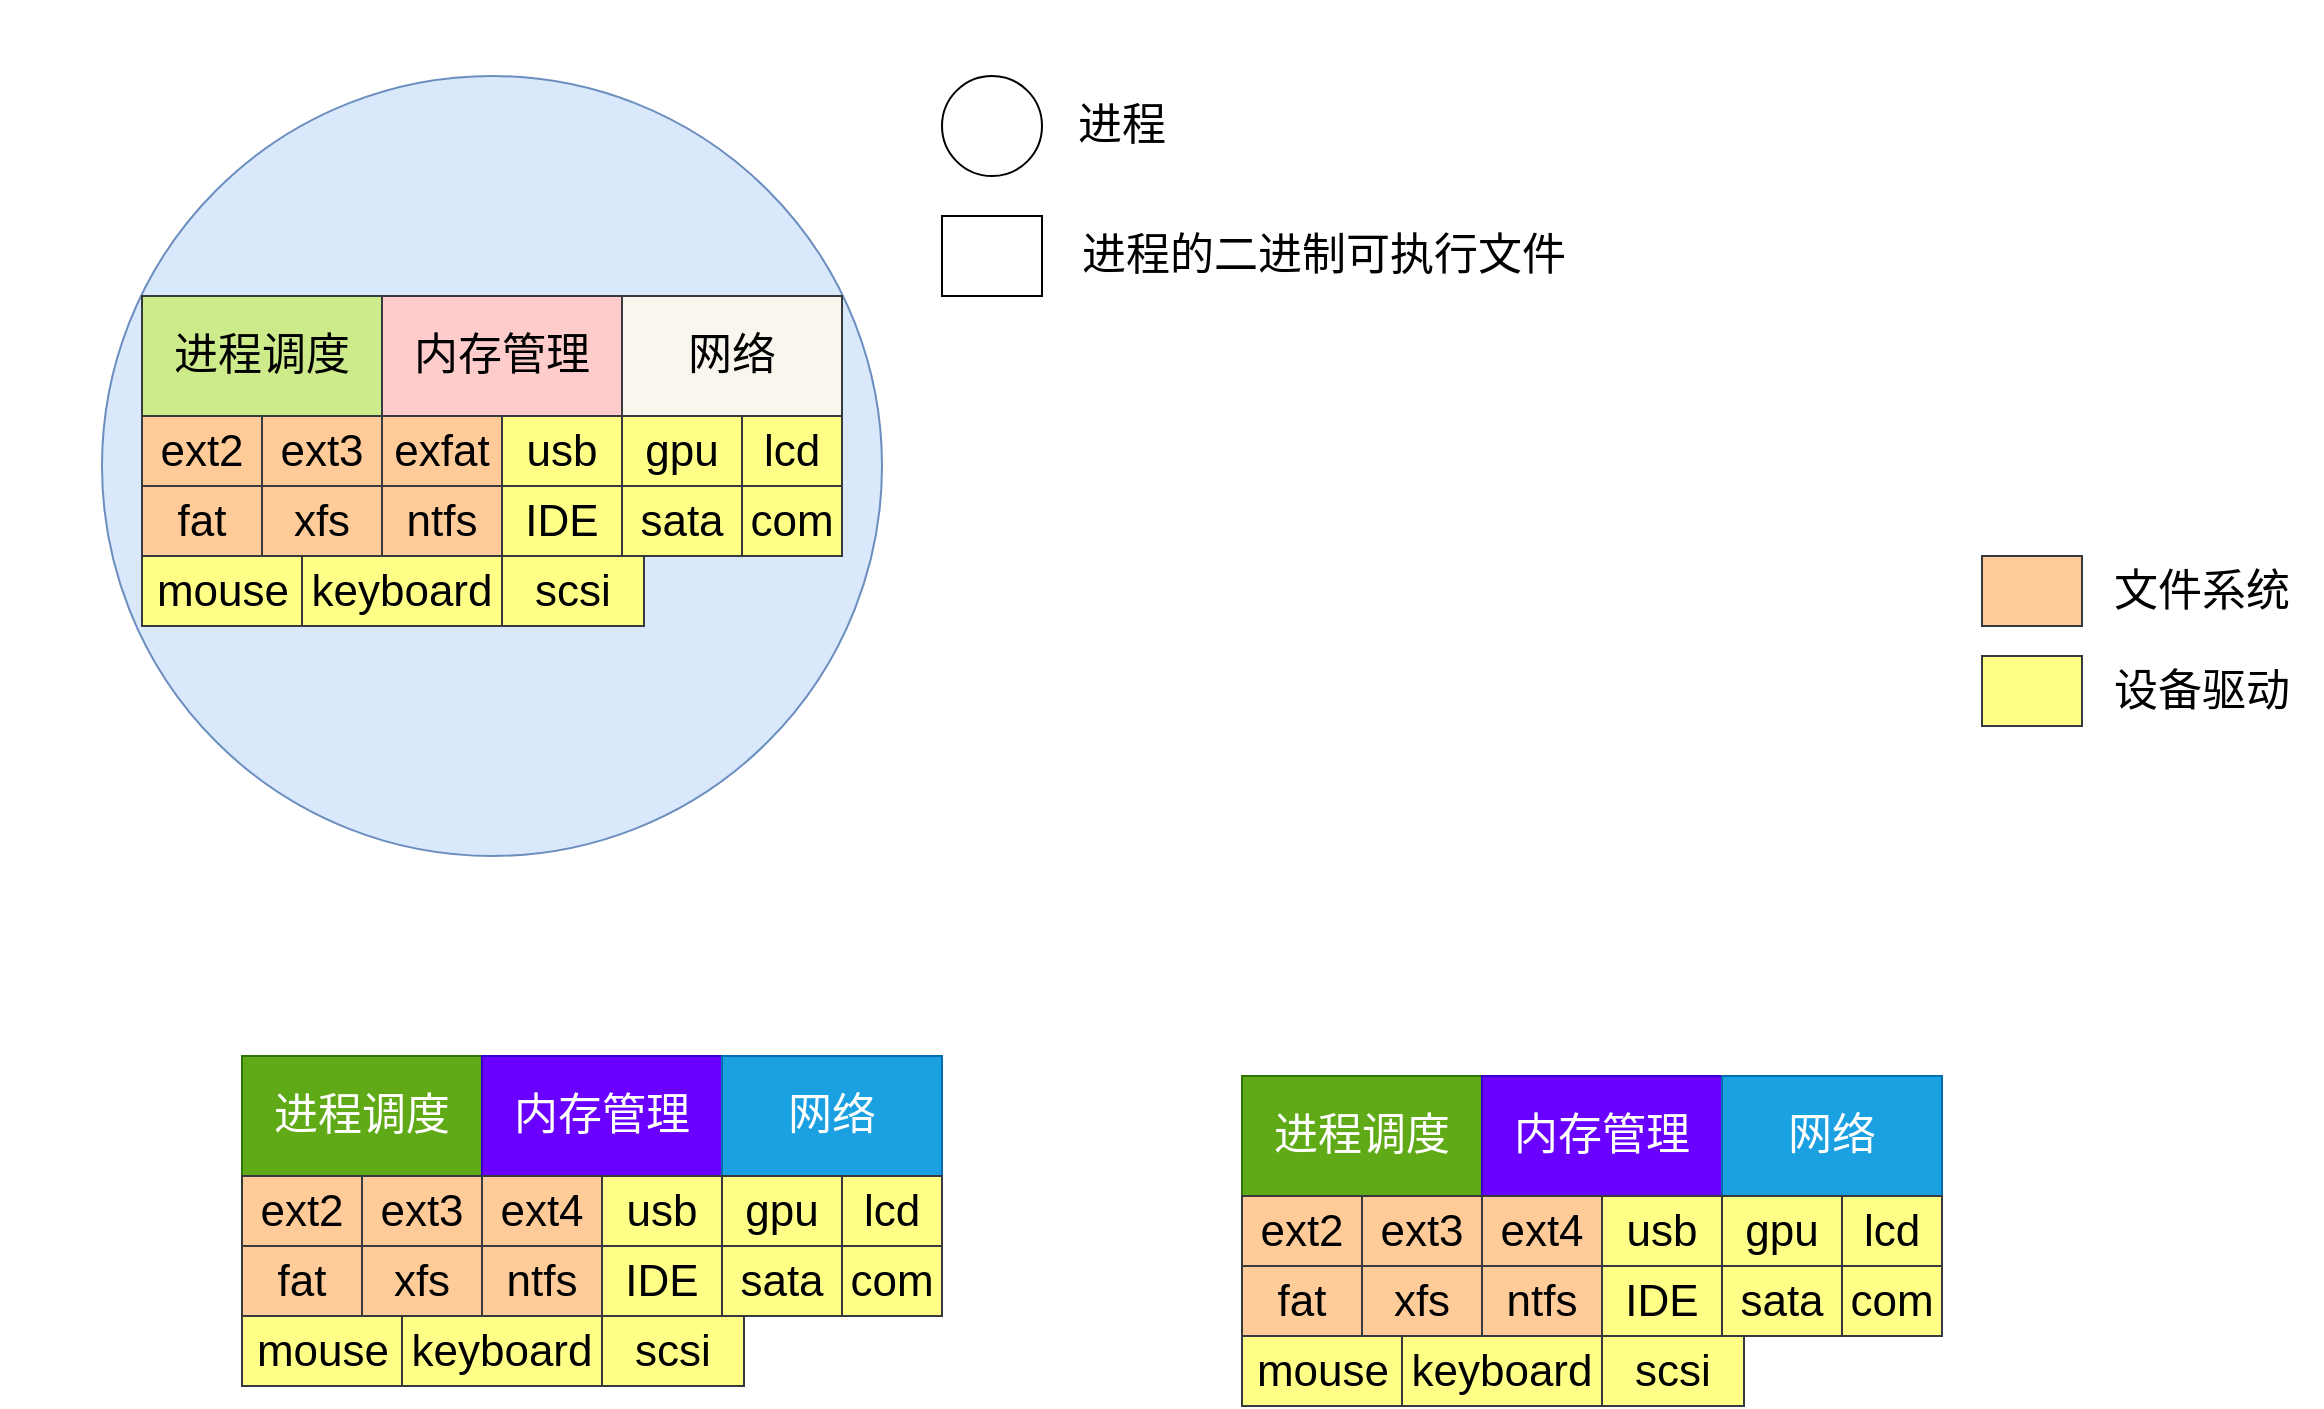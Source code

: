 <mxfile version="16.5.1" type="device"><diagram id="ioVbDKOyzwI1fsj-sM43" name="第 1 页"><mxGraphModel dx="1497" dy="951" grid="1" gridSize="10" guides="1" tooltips="1" connect="1" arrows="1" fold="1" page="1" pageScale="1" pageWidth="1169" pageHeight="827" math="0" shadow="0"><root><mxCell id="0"/><mxCell id="1" parent="0"/><mxCell id="8vZE7eySGyieprjSs4Tc-111" value="" style="rounded=0;whiteSpace=wrap;html=1;fontSize=22;fontColor=#000000;fillColor=none;strokeColor=none;" vertex="1" parent="1"><mxGeometry x="319" y="12.5" width="850" height="450" as="geometry"/></mxCell><mxCell id="8vZE7eySGyieprjSs4Tc-32" value="" style="ellipse;whiteSpace=wrap;html=1;aspect=fixed;fontSize=22;fillColor=#dae8fc;strokeColor=#6c8ebf;" vertex="1" parent="1"><mxGeometry x="370" y="50" width="390" height="390" as="geometry"/></mxCell><mxCell id="8vZE7eySGyieprjSs4Tc-33" value="" style="ellipse;whiteSpace=wrap;html=1;aspect=fixed;fontSize=22;" vertex="1" parent="1"><mxGeometry x="790" y="50" width="50" height="50" as="geometry"/></mxCell><mxCell id="8vZE7eySGyieprjSs4Tc-35" value="进程" style="text;html=1;strokeColor=none;fillColor=none;align=center;verticalAlign=middle;whiteSpace=wrap;rounded=0;fontSize=22;" vertex="1" parent="1"><mxGeometry x="840" y="60" width="80" height="30" as="geometry"/></mxCell><mxCell id="8vZE7eySGyieprjSs4Tc-36" value="" style="rounded=0;whiteSpace=wrap;html=1;" vertex="1" parent="1"><mxGeometry x="790" y="120" width="50" height="40" as="geometry"/></mxCell><mxCell id="8vZE7eySGyieprjSs4Tc-39" value="进程的二进制可执行文件" style="text;html=1;strokeColor=none;fillColor=none;align=center;verticalAlign=middle;whiteSpace=wrap;rounded=0;fontSize=22;" vertex="1" parent="1"><mxGeometry x="840.5" y="125" width="280" height="30" as="geometry"/></mxCell><mxCell id="8vZE7eySGyieprjSs4Tc-40" value="&lt;font style=&quot;font-size: 22px&quot;&gt;进程调度&lt;/font&gt;" style="rounded=0;whiteSpace=wrap;html=1;fillColor=#60a917;fontColor=#ffffff;strokeColor=#2D7600;" vertex="1" parent="1"><mxGeometry x="940" y="550" width="120" height="60" as="geometry"/></mxCell><mxCell id="8vZE7eySGyieprjSs4Tc-41" value="&lt;font style=&quot;font-size: 22px&quot;&gt;内存管理&lt;/font&gt;" style="rounded=0;whiteSpace=wrap;html=1;fillColor=#6a00ff;fontColor=#ffffff;strokeColor=#3700CC;" vertex="1" parent="1"><mxGeometry x="1060" y="550" width="120" height="60" as="geometry"/></mxCell><mxCell id="8vZE7eySGyieprjSs4Tc-44" value="&lt;span style=&quot;font-size: 22px&quot;&gt;网络&lt;/span&gt;" style="rounded=0;whiteSpace=wrap;html=1;fillColor=#1ba1e2;fontColor=#ffffff;strokeColor=#006EAF;" vertex="1" parent="1"><mxGeometry x="1180" y="550" width="110" height="60" as="geometry"/></mxCell><mxCell id="8vZE7eySGyieprjSs4Tc-45" value="&lt;font color=&quot;#ffffff&quot;&gt;文件系统&lt;/font&gt;" style="text;html=1;strokeColor=#36393d;fillColor=#ffcc99;align=center;verticalAlign=middle;whiteSpace=wrap;rounded=0;fontSize=22;" vertex="1" parent="1"><mxGeometry x="940" y="610" width="100" height="30" as="geometry"/></mxCell><mxCell id="8vZE7eySGyieprjSs4Tc-46" value="ext2" style="rounded=0;whiteSpace=wrap;html=1;fontSize=22;fillColor=#ffcc99;strokeColor=#36393d;" vertex="1" parent="1"><mxGeometry x="940" y="610" width="60" height="35" as="geometry"/></mxCell><mxCell id="8vZE7eySGyieprjSs4Tc-47" value="ext3" style="rounded=0;whiteSpace=wrap;html=1;fontSize=22;fillColor=#ffcc99;strokeColor=#36393d;" vertex="1" parent="1"><mxGeometry x="1000" y="610" width="60" height="35" as="geometry"/></mxCell><mxCell id="8vZE7eySGyieprjSs4Tc-48" value="ext4" style="rounded=0;whiteSpace=wrap;html=1;fontSize=22;fillColor=#ffcc99;strokeColor=#36393d;" vertex="1" parent="1"><mxGeometry x="1060" y="610" width="60" height="35" as="geometry"/></mxCell><mxCell id="8vZE7eySGyieprjSs4Tc-49" value="fat" style="rounded=0;whiteSpace=wrap;html=1;fontSize=22;fillColor=#ffcc99;strokeColor=#36393d;" vertex="1" parent="1"><mxGeometry x="940" y="645" width="60" height="35" as="geometry"/></mxCell><mxCell id="8vZE7eySGyieprjSs4Tc-51" value="&lt;font color=&quot;#ffffff&quot;&gt;设备驱动&lt;/font&gt;" style="text;html=1;strokeColor=none;fillColor=none;align=center;verticalAlign=middle;whiteSpace=wrap;rounded=0;fontSize=22;" vertex="1" parent="1"><mxGeometry x="1129" y="610" width="100" height="30" as="geometry"/></mxCell><mxCell id="8vZE7eySGyieprjSs4Tc-53" value="usb" style="rounded=0;whiteSpace=wrap;html=1;fontSize=22;fillColor=#ffff88;strokeColor=#36393d;" vertex="1" parent="1"><mxGeometry x="1120" y="610" width="60" height="35" as="geometry"/></mxCell><mxCell id="8vZE7eySGyieprjSs4Tc-54" value="gpu" style="rounded=0;whiteSpace=wrap;html=1;fontSize=22;fillColor=#ffff88;strokeColor=#36393d;" vertex="1" parent="1"><mxGeometry x="1180" y="610" width="60" height="35" as="geometry"/></mxCell><mxCell id="8vZE7eySGyieprjSs4Tc-55" value="IDE" style="rounded=0;whiteSpace=wrap;html=1;fontSize=22;fillColor=#ffff88;strokeColor=#36393d;" vertex="1" parent="1"><mxGeometry x="1120" y="645" width="60" height="35" as="geometry"/></mxCell><mxCell id="8vZE7eySGyieprjSs4Tc-57" value="mouse" style="rounded=0;whiteSpace=wrap;html=1;fontSize=22;fillColor=#ffff88;strokeColor=#36393d;" vertex="1" parent="1"><mxGeometry x="940" y="680" width="81" height="35" as="geometry"/></mxCell><mxCell id="8vZE7eySGyieprjSs4Tc-58" value="keyboard" style="rounded=0;whiteSpace=wrap;html=1;fontSize=22;fillColor=#ffff88;strokeColor=#36393d;" vertex="1" parent="1"><mxGeometry x="1020" y="680" width="100" height="35" as="geometry"/></mxCell><mxCell id="8vZE7eySGyieprjSs4Tc-59" value="xfs" style="rounded=0;whiteSpace=wrap;html=1;fontSize=22;fillColor=#ffcc99;strokeColor=#36393d;" vertex="1" parent="1"><mxGeometry x="1000" y="645" width="60" height="35" as="geometry"/></mxCell><mxCell id="8vZE7eySGyieprjSs4Tc-60" value="ntfs" style="rounded=0;whiteSpace=wrap;html=1;fontSize=22;fillColor=#ffcc99;strokeColor=#36393d;" vertex="1" parent="1"><mxGeometry x="1060" y="645" width="60" height="35" as="geometry"/></mxCell><mxCell id="8vZE7eySGyieprjSs4Tc-61" value="sata" style="rounded=0;whiteSpace=wrap;html=1;fontSize=22;fillColor=#ffff88;strokeColor=#36393d;" vertex="1" parent="1"><mxGeometry x="1180" y="645" width="60" height="35" as="geometry"/></mxCell><mxCell id="8vZE7eySGyieprjSs4Tc-62" value="lcd" style="rounded=0;whiteSpace=wrap;html=1;fontSize=22;fillColor=#ffff88;strokeColor=#36393d;" vertex="1" parent="1"><mxGeometry x="1240" y="610" width="50" height="35" as="geometry"/></mxCell><mxCell id="8vZE7eySGyieprjSs4Tc-63" value="scsi" style="rounded=0;whiteSpace=wrap;html=1;fontSize=22;fillColor=#ffff88;strokeColor=#36393d;" vertex="1" parent="1"><mxGeometry x="1120" y="680" width="71" height="35" as="geometry"/></mxCell><mxCell id="8vZE7eySGyieprjSs4Tc-64" value="" style="rounded=0;whiteSpace=wrap;html=1;fontSize=22;fillColor=#ffcc99;strokeColor=#36393d;" vertex="1" parent="1"><mxGeometry x="1310" y="290" width="50" height="35" as="geometry"/></mxCell><mxCell id="8vZE7eySGyieprjSs4Tc-67" value="文件系统" style="text;html=1;strokeColor=none;fillColor=none;align=center;verticalAlign=middle;whiteSpace=wrap;rounded=0;fontSize=22;" vertex="1" parent="1"><mxGeometry x="1360" y="292.5" width="120" height="30" as="geometry"/></mxCell><mxCell id="8vZE7eySGyieprjSs4Tc-68" value="" style="rounded=0;whiteSpace=wrap;html=1;fontSize=22;fillColor=#ffff88;strokeColor=#36393d;" vertex="1" parent="1"><mxGeometry x="1310" y="340" width="50" height="35" as="geometry"/></mxCell><mxCell id="8vZE7eySGyieprjSs4Tc-69" value="设备驱动" style="text;html=1;strokeColor=none;fillColor=none;align=center;verticalAlign=middle;whiteSpace=wrap;rounded=0;fontSize=22;" vertex="1" parent="1"><mxGeometry x="1360" y="342.5" width="120" height="30" as="geometry"/></mxCell><mxCell id="8vZE7eySGyieprjSs4Tc-70" value="com" style="rounded=0;whiteSpace=wrap;html=1;fontSize=22;fillColor=#ffff88;strokeColor=#36393d;" vertex="1" parent="1"><mxGeometry x="1240" y="645" width="50" height="35" as="geometry"/></mxCell><mxCell id="8vZE7eySGyieprjSs4Tc-71" value="&lt;font style=&quot;font-size: 22px&quot;&gt;进程调度&lt;/font&gt;" style="rounded=0;whiteSpace=wrap;html=1;fillColor=#60a917;fontColor=#ffffff;strokeColor=#2D7600;" vertex="1" parent="1"><mxGeometry x="440" y="540" width="120" height="60" as="geometry"/></mxCell><mxCell id="8vZE7eySGyieprjSs4Tc-72" value="&lt;font style=&quot;font-size: 22px&quot;&gt;内存管理&lt;/font&gt;" style="rounded=0;whiteSpace=wrap;html=1;fillColor=#6a00ff;fontColor=#ffffff;strokeColor=#3700CC;" vertex="1" parent="1"><mxGeometry x="560" y="540" width="120" height="60" as="geometry"/></mxCell><mxCell id="8vZE7eySGyieprjSs4Tc-73" value="&lt;span style=&quot;font-size: 22px&quot;&gt;网络&lt;/span&gt;" style="rounded=0;whiteSpace=wrap;html=1;fillColor=#1ba1e2;fontColor=#ffffff;strokeColor=#006EAF;" vertex="1" parent="1"><mxGeometry x="680" y="540" width="110" height="60" as="geometry"/></mxCell><mxCell id="8vZE7eySGyieprjSs4Tc-74" value="&lt;font color=&quot;#ffffff&quot;&gt;文件系统&lt;/font&gt;" style="text;html=1;strokeColor=#36393d;fillColor=#ffcc99;align=center;verticalAlign=middle;whiteSpace=wrap;rounded=0;fontSize=22;" vertex="1" parent="1"><mxGeometry x="440" y="600" width="100" height="30" as="geometry"/></mxCell><mxCell id="8vZE7eySGyieprjSs4Tc-75" value="ext2" style="rounded=0;whiteSpace=wrap;html=1;fontSize=22;fillColor=#ffcc99;strokeColor=#36393d;" vertex="1" parent="1"><mxGeometry x="440" y="600" width="60" height="35" as="geometry"/></mxCell><mxCell id="8vZE7eySGyieprjSs4Tc-76" value="ext3" style="rounded=0;whiteSpace=wrap;html=1;fontSize=22;fillColor=#ffcc99;strokeColor=#36393d;" vertex="1" parent="1"><mxGeometry x="500" y="600" width="60" height="35" as="geometry"/></mxCell><mxCell id="8vZE7eySGyieprjSs4Tc-77" value="ext4" style="rounded=0;whiteSpace=wrap;html=1;fontSize=22;fillColor=#ffcc99;strokeColor=#36393d;" vertex="1" parent="1"><mxGeometry x="560" y="600" width="60" height="35" as="geometry"/></mxCell><mxCell id="8vZE7eySGyieprjSs4Tc-78" value="fat" style="rounded=0;whiteSpace=wrap;html=1;fontSize=22;fillColor=#ffcc99;strokeColor=#36393d;" vertex="1" parent="1"><mxGeometry x="440" y="635" width="60" height="35" as="geometry"/></mxCell><mxCell id="8vZE7eySGyieprjSs4Tc-79" value="&lt;font color=&quot;#ffffff&quot;&gt;设备驱动&lt;/font&gt;" style="text;html=1;strokeColor=none;fillColor=none;align=center;verticalAlign=middle;whiteSpace=wrap;rounded=0;fontSize=22;" vertex="1" parent="1"><mxGeometry x="629" y="600" width="100" height="30" as="geometry"/></mxCell><mxCell id="8vZE7eySGyieprjSs4Tc-80" value="usb" style="rounded=0;whiteSpace=wrap;html=1;fontSize=22;fillColor=#ffff88;strokeColor=#36393d;" vertex="1" parent="1"><mxGeometry x="620" y="600" width="60" height="35" as="geometry"/></mxCell><mxCell id="8vZE7eySGyieprjSs4Tc-81" value="gpu" style="rounded=0;whiteSpace=wrap;html=1;fontSize=22;fillColor=#ffff88;strokeColor=#36393d;" vertex="1" parent="1"><mxGeometry x="680" y="600" width="60" height="35" as="geometry"/></mxCell><mxCell id="8vZE7eySGyieprjSs4Tc-82" value="IDE" style="rounded=0;whiteSpace=wrap;html=1;fontSize=22;fillColor=#ffff88;strokeColor=#36393d;" vertex="1" parent="1"><mxGeometry x="620" y="635" width="60" height="35" as="geometry"/></mxCell><mxCell id="8vZE7eySGyieprjSs4Tc-83" value="mouse" style="rounded=0;whiteSpace=wrap;html=1;fontSize=22;fillColor=#ffff88;strokeColor=#36393d;" vertex="1" parent="1"><mxGeometry x="440" y="670" width="81" height="35" as="geometry"/></mxCell><mxCell id="8vZE7eySGyieprjSs4Tc-84" value="keyboard" style="rounded=0;whiteSpace=wrap;html=1;fontSize=22;fillColor=#ffff88;strokeColor=#36393d;" vertex="1" parent="1"><mxGeometry x="520" y="670" width="100" height="35" as="geometry"/></mxCell><mxCell id="8vZE7eySGyieprjSs4Tc-85" value="xfs" style="rounded=0;whiteSpace=wrap;html=1;fontSize=22;fillColor=#ffcc99;strokeColor=#36393d;" vertex="1" parent="1"><mxGeometry x="500" y="635" width="60" height="35" as="geometry"/></mxCell><mxCell id="8vZE7eySGyieprjSs4Tc-86" value="ntfs" style="rounded=0;whiteSpace=wrap;html=1;fontSize=22;fillColor=#ffcc99;strokeColor=#36393d;" vertex="1" parent="1"><mxGeometry x="560" y="635" width="60" height="35" as="geometry"/></mxCell><mxCell id="8vZE7eySGyieprjSs4Tc-87" value="sata" style="rounded=0;whiteSpace=wrap;html=1;fontSize=22;fillColor=#ffff88;strokeColor=#36393d;" vertex="1" parent="1"><mxGeometry x="680" y="635" width="60" height="35" as="geometry"/></mxCell><mxCell id="8vZE7eySGyieprjSs4Tc-88" value="lcd" style="rounded=0;whiteSpace=wrap;html=1;fontSize=22;fillColor=#ffff88;strokeColor=#36393d;" vertex="1" parent="1"><mxGeometry x="740" y="600" width="50" height="35" as="geometry"/></mxCell><mxCell id="8vZE7eySGyieprjSs4Tc-89" value="scsi" style="rounded=0;whiteSpace=wrap;html=1;fontSize=22;fillColor=#ffff88;strokeColor=#36393d;" vertex="1" parent="1"><mxGeometry x="620" y="670" width="71" height="35" as="geometry"/></mxCell><mxCell id="8vZE7eySGyieprjSs4Tc-90" value="com" style="rounded=0;whiteSpace=wrap;html=1;fontSize=22;fillColor=#ffff88;strokeColor=#36393d;" vertex="1" parent="1"><mxGeometry x="740" y="635" width="50" height="35" as="geometry"/></mxCell><mxCell id="8vZE7eySGyieprjSs4Tc-91" value="&lt;font style=&quot;font-size: 22px&quot;&gt;进程调度&lt;/font&gt;" style="rounded=0;whiteSpace=wrap;html=1;fillColor=#cdeb8b;strokeColor=#36393d;" vertex="1" parent="1"><mxGeometry x="390" y="160" width="120" height="60" as="geometry"/></mxCell><mxCell id="8vZE7eySGyieprjSs4Tc-92" value="&lt;font style=&quot;font-size: 22px&quot;&gt;内存管理&lt;/font&gt;" style="rounded=0;whiteSpace=wrap;html=1;fillColor=#ffcccc;strokeColor=#36393d;" vertex="1" parent="1"><mxGeometry x="510" y="160" width="120" height="60" as="geometry"/></mxCell><mxCell id="8vZE7eySGyieprjSs4Tc-93" value="&lt;span style=&quot;font-size: 22px&quot;&gt;网络&lt;/span&gt;" style="rounded=0;whiteSpace=wrap;html=1;fillColor=#f9f7ed;strokeColor=#36393d;" vertex="1" parent="1"><mxGeometry x="630" y="160" width="110" height="60" as="geometry"/></mxCell><mxCell id="8vZE7eySGyieprjSs4Tc-94" value="&lt;font color=&quot;#ffffff&quot;&gt;文件系统&lt;/font&gt;" style="text;html=1;strokeColor=#36393d;fillColor=#ffcc99;align=center;verticalAlign=middle;whiteSpace=wrap;rounded=0;fontSize=22;" vertex="1" parent="1"><mxGeometry x="390" y="220" width="100" height="30" as="geometry"/></mxCell><mxCell id="8vZE7eySGyieprjSs4Tc-95" value="ext2" style="rounded=0;whiteSpace=wrap;html=1;fontSize=22;fillColor=#ffcc99;strokeColor=#36393d;" vertex="1" parent="1"><mxGeometry x="390" y="220" width="60" height="35" as="geometry"/></mxCell><mxCell id="8vZE7eySGyieprjSs4Tc-96" value="ext3" style="rounded=0;whiteSpace=wrap;html=1;fontSize=22;fillColor=#ffcc99;strokeColor=#36393d;" vertex="1" parent="1"><mxGeometry x="450" y="220" width="60" height="35" as="geometry"/></mxCell><mxCell id="8vZE7eySGyieprjSs4Tc-97" value="exfat" style="rounded=0;whiteSpace=wrap;html=1;fontSize=22;fillColor=#ffcc99;strokeColor=#36393d;" vertex="1" parent="1"><mxGeometry x="510" y="220" width="60" height="35" as="geometry"/></mxCell><mxCell id="8vZE7eySGyieprjSs4Tc-98" value="fat" style="rounded=0;whiteSpace=wrap;html=1;fontSize=22;fillColor=#ffcc99;strokeColor=#36393d;" vertex="1" parent="1"><mxGeometry x="390" y="255" width="60" height="35" as="geometry"/></mxCell><mxCell id="8vZE7eySGyieprjSs4Tc-99" value="&lt;font color=&quot;#ffffff&quot;&gt;设备驱动&lt;/font&gt;" style="text;html=1;strokeColor=none;fillColor=none;align=center;verticalAlign=middle;whiteSpace=wrap;rounded=0;fontSize=22;" vertex="1" parent="1"><mxGeometry x="579" y="220" width="100" height="30" as="geometry"/></mxCell><mxCell id="8vZE7eySGyieprjSs4Tc-100" value="usb" style="rounded=0;whiteSpace=wrap;html=1;fontSize=22;fillColor=#ffff88;strokeColor=#36393d;" vertex="1" parent="1"><mxGeometry x="570" y="220" width="60" height="35" as="geometry"/></mxCell><mxCell id="8vZE7eySGyieprjSs4Tc-101" value="gpu" style="rounded=0;whiteSpace=wrap;html=1;fontSize=22;fillColor=#ffff88;strokeColor=#36393d;" vertex="1" parent="1"><mxGeometry x="630" y="220" width="60" height="35" as="geometry"/></mxCell><mxCell id="8vZE7eySGyieprjSs4Tc-102" value="IDE" style="rounded=0;whiteSpace=wrap;html=1;fontSize=22;fillColor=#ffff88;strokeColor=#36393d;" vertex="1" parent="1"><mxGeometry x="570" y="255" width="60" height="35" as="geometry"/></mxCell><mxCell id="8vZE7eySGyieprjSs4Tc-103" value="mouse" style="rounded=0;whiteSpace=wrap;html=1;fontSize=22;fillColor=#ffff88;strokeColor=#36393d;" vertex="1" parent="1"><mxGeometry x="390" y="290" width="81" height="35" as="geometry"/></mxCell><mxCell id="8vZE7eySGyieprjSs4Tc-104" value="keyboard" style="rounded=0;whiteSpace=wrap;html=1;fontSize=22;fillColor=#ffff88;strokeColor=#36393d;" vertex="1" parent="1"><mxGeometry x="470" y="290" width="100" height="35" as="geometry"/></mxCell><mxCell id="8vZE7eySGyieprjSs4Tc-105" value="xfs" style="rounded=0;whiteSpace=wrap;html=1;fontSize=22;fillColor=#ffcc99;strokeColor=#36393d;" vertex="1" parent="1"><mxGeometry x="450" y="255" width="60" height="35" as="geometry"/></mxCell><mxCell id="8vZE7eySGyieprjSs4Tc-106" value="ntfs" style="rounded=0;whiteSpace=wrap;html=1;fontSize=22;fillColor=#ffcc99;strokeColor=#36393d;" vertex="1" parent="1"><mxGeometry x="510" y="255" width="60" height="35" as="geometry"/></mxCell><mxCell id="8vZE7eySGyieprjSs4Tc-107" value="sata" style="rounded=0;whiteSpace=wrap;html=1;fontSize=22;fillColor=#ffff88;strokeColor=#36393d;" vertex="1" parent="1"><mxGeometry x="630" y="255" width="60" height="35" as="geometry"/></mxCell><mxCell id="8vZE7eySGyieprjSs4Tc-108" value="lcd" style="rounded=0;whiteSpace=wrap;html=1;fontSize=22;fillColor=#ffff88;strokeColor=#36393d;" vertex="1" parent="1"><mxGeometry x="690" y="220" width="50" height="35" as="geometry"/></mxCell><mxCell id="8vZE7eySGyieprjSs4Tc-109" value="scsi" style="rounded=0;whiteSpace=wrap;html=1;fontSize=22;fillColor=#ffff88;strokeColor=#36393d;" vertex="1" parent="1"><mxGeometry x="570" y="290" width="71" height="35" as="geometry"/></mxCell><mxCell id="8vZE7eySGyieprjSs4Tc-110" value="com" style="rounded=0;whiteSpace=wrap;html=1;fontSize=22;fillColor=#ffff88;strokeColor=#36393d;" vertex="1" parent="1"><mxGeometry x="690" y="255" width="50" height="35" as="geometry"/></mxCell></root></mxGraphModel></diagram></mxfile>